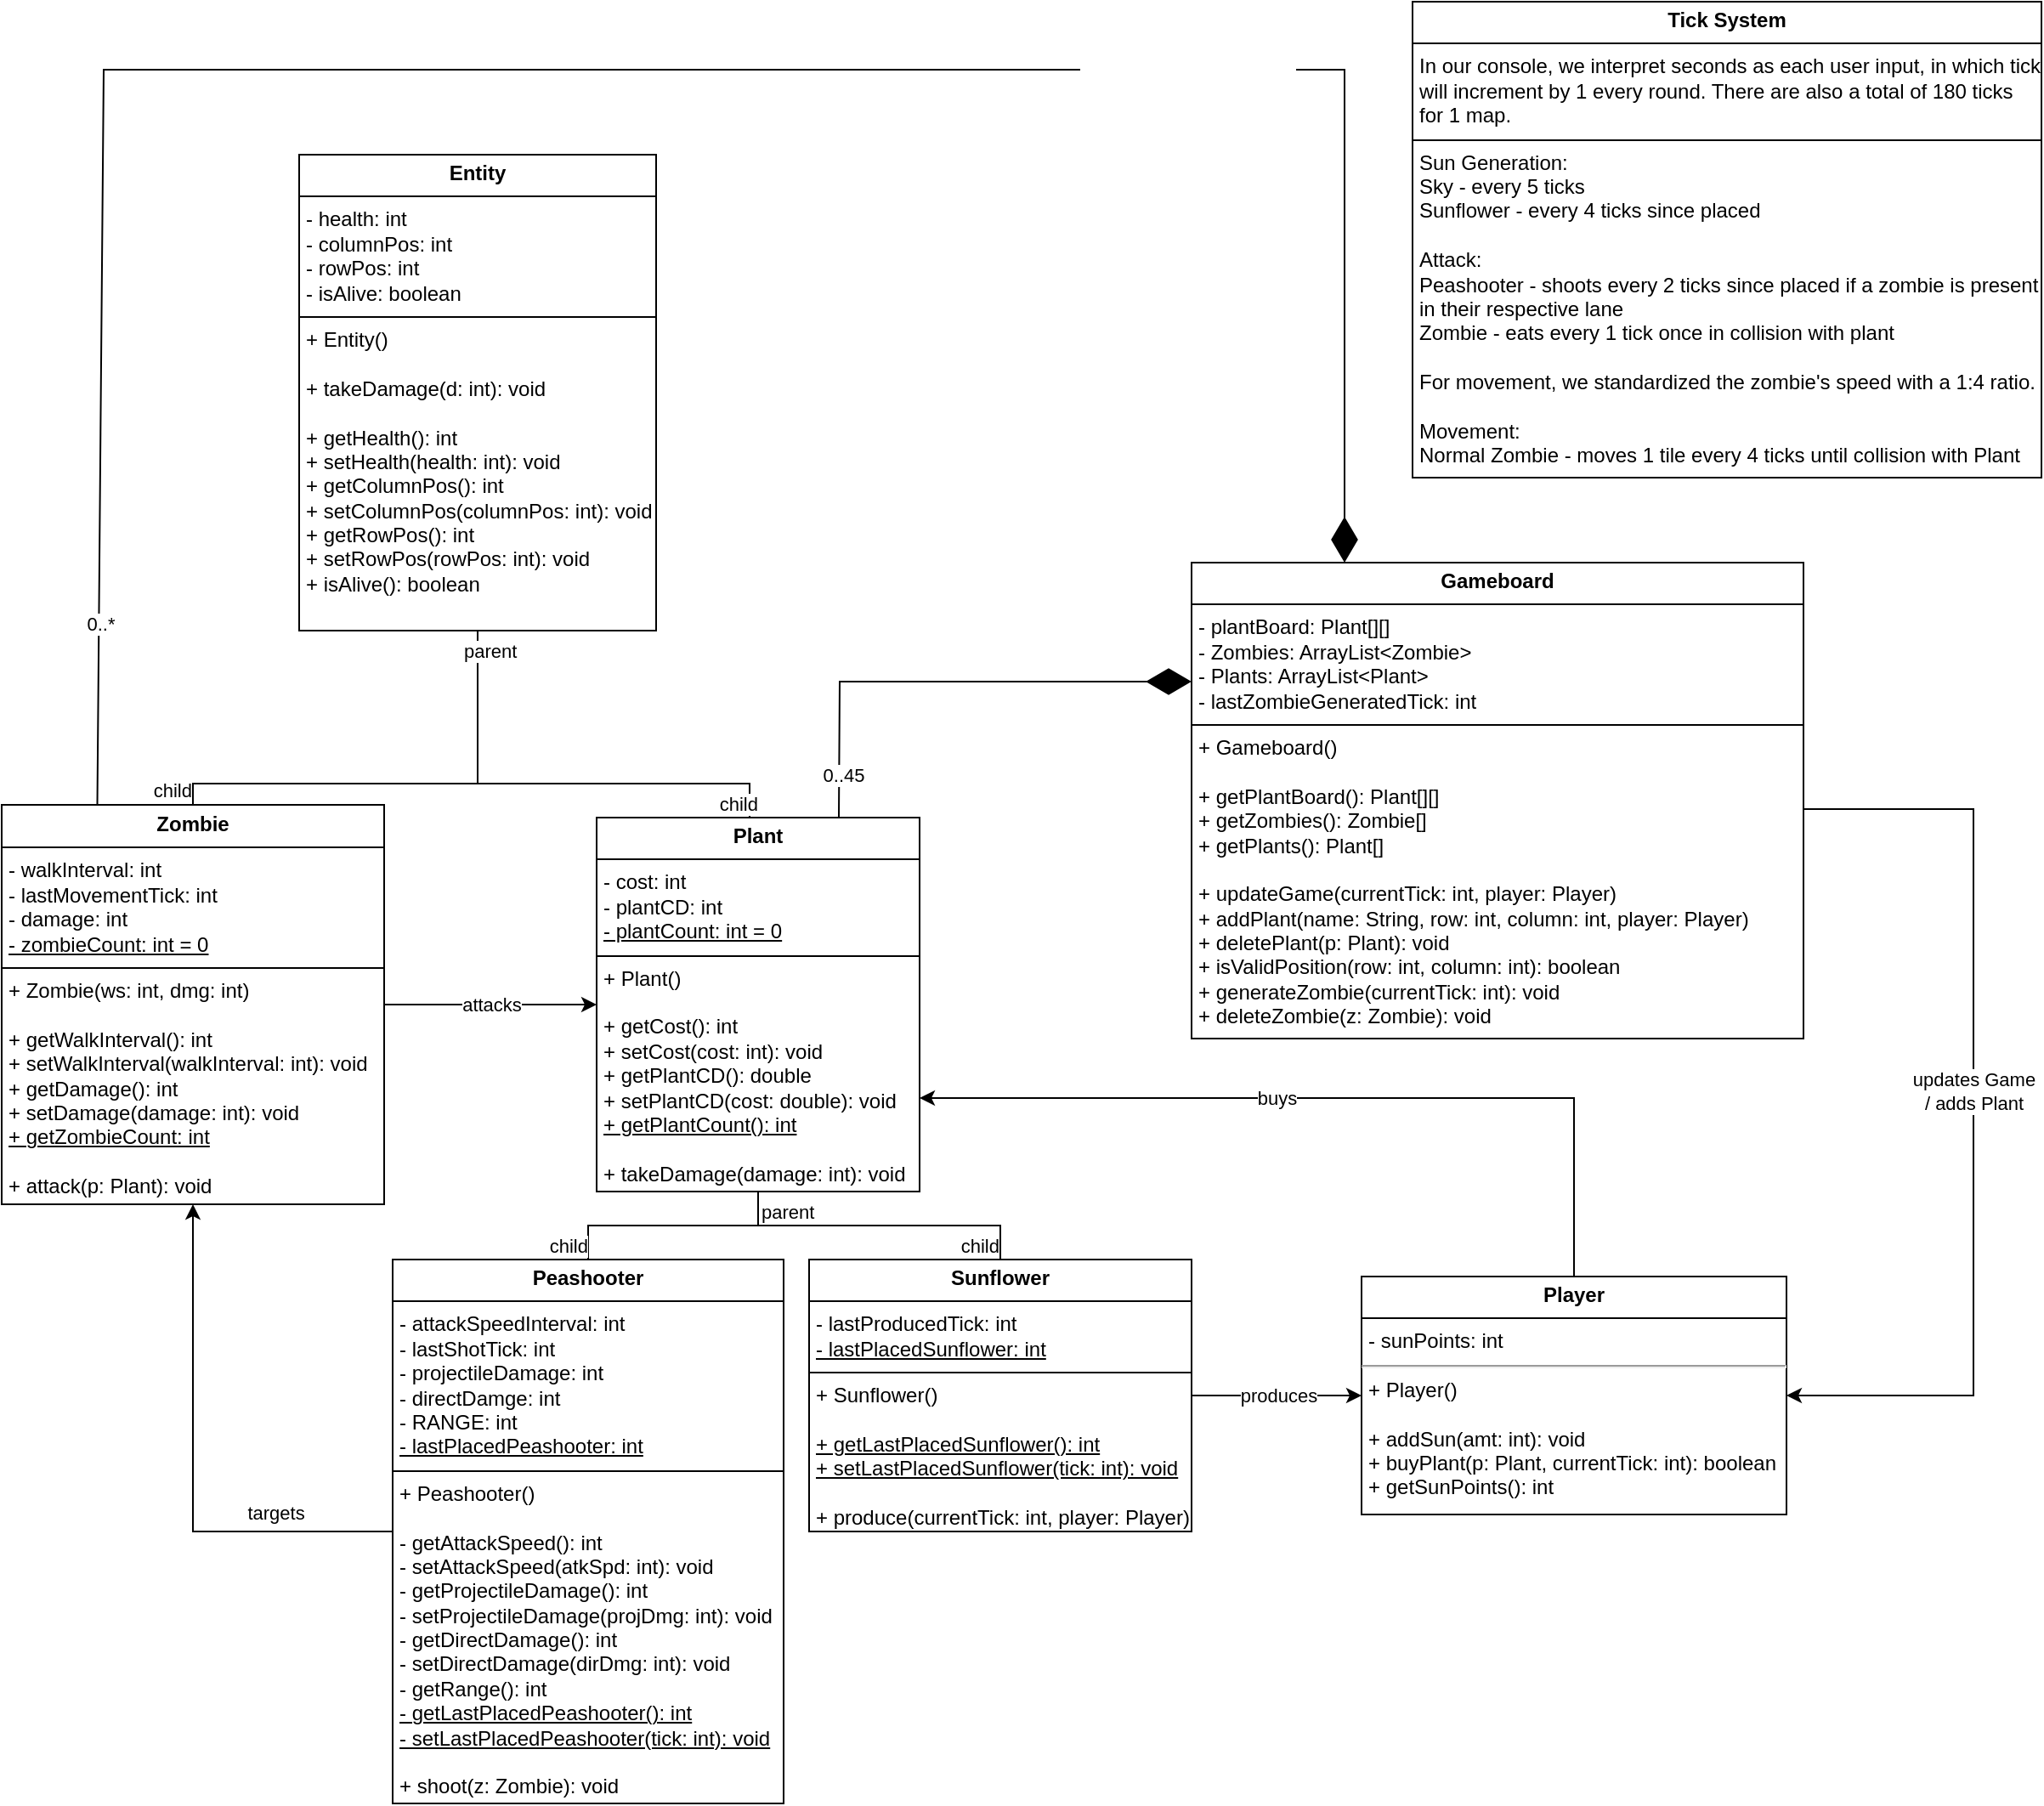 <mxfile version="27.1.6">
  <diagram name="Page-1" id="AuNc6BZO7mdUp554OBDK">
    <mxGraphModel dx="1592" dy="1079" grid="1" gridSize="10" guides="1" tooltips="1" connect="1" arrows="1" fold="1" page="1" pageScale="1" pageWidth="850" pageHeight="1100" math="0" shadow="0">
      <root>
        <mxCell id="0" />
        <mxCell id="1" parent="0" />
        <mxCell id="_mTOTLMzt6c6n2JIkeBS-13" style="edgeStyle=orthogonalEdgeStyle;rounded=0;orthogonalLoop=1;jettySize=auto;html=1;" parent="1" source="D2L2RN3ftPsfoAhuBLj_-5" target="D2L2RN3ftPsfoAhuBLj_-6" edge="1">
          <mxGeometry relative="1" as="geometry" />
        </mxCell>
        <mxCell id="_mTOTLMzt6c6n2JIkeBS-14" value="attacks" style="edgeLabel;html=1;align=center;verticalAlign=middle;resizable=0;points=[];" parent="_mTOTLMzt6c6n2JIkeBS-13" vertex="1" connectable="0">
          <mxGeometry x="-0.001" relative="1" as="geometry">
            <mxPoint as="offset" />
          </mxGeometry>
        </mxCell>
        <mxCell id="D2L2RN3ftPsfoAhuBLj_-5" value="&lt;p style=&quot;margin:0px;margin-top:4px;text-align:center;&quot;&gt;&lt;b&gt;Zombie&lt;/b&gt;&lt;/p&gt;&lt;hr size=&quot;1&quot; style=&quot;border-style:solid;&quot;&gt;&lt;p style=&quot;margin:0px;margin-left:4px;&quot;&gt;- walkInterval: int&lt;/p&gt;&lt;p style=&quot;margin:0px;margin-left:4px;&quot;&gt;- lastMovementTick: int&lt;/p&gt;&lt;p style=&quot;margin:0px;margin-left:4px;&quot;&gt;- damage: int&lt;/p&gt;&lt;p style=&quot;margin:0px;margin-left:4px;&quot;&gt;&lt;u&gt;- zombieCount: int = 0&lt;/u&gt;&lt;/p&gt;&lt;hr size=&quot;1&quot; style=&quot;border-style:solid;&quot;&gt;&lt;p style=&quot;margin:0px;margin-left:4px;&quot;&gt;+ Zombie(ws: int, dmg: int)&lt;/p&gt;&lt;p style=&quot;margin:0px;margin-left:4px;&quot;&gt;&lt;br&gt;&lt;/p&gt;&lt;p style=&quot;margin:0px;margin-left:4px;&quot;&gt;+ getWalkInterval(): int&lt;/p&gt;&lt;p style=&quot;margin:0px;margin-left:4px;&quot;&gt;+ setWalkInterval(walkInterval: int): void&lt;/p&gt;&lt;p style=&quot;margin: 0px 0px 0px 4px;&quot;&gt;+ getDamage(): int&lt;/p&gt;&lt;p style=&quot;margin: 0px 0px 0px 4px;&quot;&gt;+ setDamage(damage: int): void&lt;/p&gt;&lt;p style=&quot;margin: 0px 0px 0px 4px;&quot;&gt;&lt;u&gt;+ getZombieCount: int&lt;/u&gt;&lt;br&gt;&lt;/p&gt;&lt;p style=&quot;margin: 0px 0px 0px 4px;&quot;&gt;&lt;br&gt;&lt;/p&gt;&lt;p style=&quot;margin: 0px 0px 0px 4px;&quot;&gt;+ attack(p: Plant): void&lt;/p&gt;" style="verticalAlign=top;align=left;overflow=fill;html=1;whiteSpace=wrap;" parent="1" vertex="1">
          <mxGeometry x="240" y="512.5" width="225" height="235" as="geometry" />
        </mxCell>
        <mxCell id="D2L2RN3ftPsfoAhuBLj_-6" value="&lt;p style=&quot;margin:0px;margin-top:4px;text-align:center;&quot;&gt;&lt;b&gt;Plant&lt;/b&gt;&lt;/p&gt;&lt;hr size=&quot;1&quot; style=&quot;border-style:solid;&quot;&gt;&lt;p style=&quot;margin:0px;margin-left:4px;&quot;&gt;- cost: int&lt;/p&gt;&lt;p style=&quot;margin:0px;margin-left:4px;&quot;&gt;- plantCD: int&lt;/p&gt;&lt;p style=&quot;margin:0px;margin-left:4px;&quot;&gt;&lt;u&gt;- plantCount: int = 0&lt;/u&gt;&lt;/p&gt;&lt;hr size=&quot;1&quot; style=&quot;border-style:solid;&quot;&gt;&lt;p style=&quot;margin:0px;margin-left:4px;&quot;&gt;+ Plant()&lt;/p&gt;&lt;p style=&quot;margin:0px;margin-left:4px;&quot;&gt;&lt;br&gt;&lt;/p&gt;&lt;p style=&quot;margin:0px;margin-left:4px;&quot;&gt;+ getCost(): int&lt;/p&gt;&lt;p style=&quot;margin:0px;margin-left:4px;&quot;&gt;+ setCost(cost: int): void&lt;/p&gt;&lt;p style=&quot;margin: 0px 0px 0px 4px;&quot;&gt;+ getPlantCD(): double&lt;/p&gt;&lt;p style=&quot;margin: 0px 0px 0px 4px;&quot;&gt;+ setPlantCD(cost: double): void&lt;/p&gt;&lt;p style=&quot;margin: 0px 0px 0px 4px;&quot;&gt;&lt;u&gt;+ getPlantCount(): int&lt;/u&gt;&lt;br&gt;&lt;/p&gt;&lt;p style=&quot;margin: 0px 0px 0px 4px;&quot;&gt;&lt;br&gt;&lt;/p&gt;&lt;p style=&quot;margin: 0px 0px 0px 4px;&quot;&gt;+ takeDamage(damage: int): void&lt;/p&gt;" style="verticalAlign=top;align=left;overflow=fill;html=1;whiteSpace=wrap;" parent="1" vertex="1">
          <mxGeometry x="590" y="520" width="190" height="220" as="geometry" />
        </mxCell>
        <mxCell id="_mTOTLMzt6c6n2JIkeBS-1" style="edgeStyle=orthogonalEdgeStyle;rounded=0;orthogonalLoop=1;jettySize=auto;html=1;" parent="1" source="D2L2RN3ftPsfoAhuBLj_-7" target="D2L2RN3ftPsfoAhuBLj_-12" edge="1">
          <mxGeometry relative="1" as="geometry" />
        </mxCell>
        <mxCell id="_mTOTLMzt6c6n2JIkeBS-2" value="produces" style="edgeLabel;html=1;align=center;verticalAlign=middle;resizable=0;points=[];" parent="_mTOTLMzt6c6n2JIkeBS-1" vertex="1" connectable="0">
          <mxGeometry x="0.008" y="2" relative="1" as="geometry">
            <mxPoint y="2" as="offset" />
          </mxGeometry>
        </mxCell>
        <mxCell id="D2L2RN3ftPsfoAhuBLj_-7" value="&lt;p style=&quot;margin:0px;margin-top:4px;text-align:center;&quot;&gt;&lt;b&gt;Sunflower&lt;/b&gt;&lt;/p&gt;&lt;hr size=&quot;1&quot; style=&quot;border-style:solid;&quot;&gt;&lt;p style=&quot;margin:0px;margin-left:4px;&quot;&gt;- lastProducedTick: int&lt;/p&gt;&lt;p style=&quot;margin:0px;margin-left:4px;&quot;&gt;&lt;u&gt;- lastPlacedSunflower: int&lt;/u&gt;&lt;/p&gt;&lt;hr size=&quot;1&quot; style=&quot;border-style:solid;&quot;&gt;&lt;p style=&quot;margin:0px;margin-left:4px;&quot;&gt;+ Sunflower()&lt;/p&gt;&lt;p style=&quot;margin:0px;margin-left:4px;&quot;&gt;&lt;br&gt;&lt;/p&gt;&lt;p style=&quot;margin:0px;margin-left:4px;&quot;&gt;&lt;u&gt;+ getLastPlacedSunflower(): int&lt;/u&gt;&lt;/p&gt;&lt;p style=&quot;margin:0px;margin-left:4px;&quot;&gt;&lt;u&gt;+ setLastPlacedSunflower(tick: int): void&lt;/u&gt;&lt;/p&gt;&lt;p style=&quot;margin:0px;margin-left:4px;&quot;&gt;&lt;br&gt;&lt;/p&gt;&lt;p style=&quot;margin:0px;margin-left:4px;&quot;&gt;+ produce(currentTick: int, player: Player)&lt;/p&gt;&lt;p style=&quot;margin:0px;margin-left:4px;&quot;&gt;&lt;br&gt;&lt;/p&gt;&lt;p style=&quot;margin:0px;margin-left:4px;&quot;&gt;&lt;br&gt;&lt;/p&gt;" style="verticalAlign=top;align=left;overflow=fill;html=1;whiteSpace=wrap;" parent="1" vertex="1">
          <mxGeometry x="715" y="780" width="225" height="160" as="geometry" />
        </mxCell>
        <mxCell id="D2L2RN3ftPsfoAhuBLj_-8" value="&lt;p style=&quot;margin:0px;margin-top:4px;text-align:center;&quot;&gt;&lt;b&gt;Entity&lt;/b&gt;&lt;/p&gt;&lt;hr size=&quot;1&quot; style=&quot;border-style:solid;&quot;&gt;&lt;p style=&quot;margin:0px;margin-left:4px;&quot;&gt;- health: int&lt;/p&gt;&lt;p style=&quot;margin:0px;margin-left:4px;&quot;&gt;- columnPos: int&lt;/p&gt;&lt;p style=&quot;margin:0px;margin-left:4px;&quot;&gt;- rowPos: int&lt;/p&gt;&lt;p style=&quot;margin:0px;margin-left:4px;&quot;&gt;- isAlive: boolean&lt;/p&gt;&lt;hr size=&quot;1&quot; style=&quot;border-style:solid;&quot;&gt;&lt;p style=&quot;margin:0px;margin-left:4px;&quot;&gt;+ Entity()&lt;/p&gt;&lt;p style=&quot;margin:0px;margin-left:4px;&quot;&gt;&lt;br&gt;&lt;/p&gt;&lt;p style=&quot;margin:0px;margin-left:4px;&quot;&gt;+ takeDamage(d: int): void&lt;/p&gt;&lt;p style=&quot;margin:0px;margin-left:4px;&quot;&gt;&lt;br&gt;&lt;/p&gt;&lt;p style=&quot;margin:0px;margin-left:4px;&quot;&gt;+ getHealth(): int&lt;/p&gt;&lt;p style=&quot;margin:0px;margin-left:4px;&quot;&gt;+ setHealth(health: int): void&lt;/p&gt;&lt;p style=&quot;margin: 0px 0px 0px 4px;&quot;&gt;+ getColumnPos(): int&lt;/p&gt;&lt;p style=&quot;margin: 0px 0px 0px 4px;&quot;&gt;+ setColumnPos(columnPos: int): void&lt;/p&gt;&lt;p style=&quot;margin: 0px 0px 0px 4px;&quot;&gt;+ getRowPos(): int&lt;/p&gt;&lt;p style=&quot;margin: 0px 0px 0px 4px;&quot;&gt;+ setRowPos(rowPos: int): void&lt;/p&gt;&lt;p style=&quot;margin: 0px 0px 0px 4px;&quot;&gt;+ isAlive(): boolean&lt;/p&gt;" style="verticalAlign=top;align=left;overflow=fill;html=1;whiteSpace=wrap;" parent="1" vertex="1">
          <mxGeometry x="415" y="130" width="210" height="280" as="geometry" />
        </mxCell>
        <mxCell id="D2L2RN3ftPsfoAhuBLj_-9" style="edgeStyle=orthogonalEdgeStyle;rounded=0;orthogonalLoop=1;jettySize=auto;html=1;entryX=0.5;entryY=1;entryDx=0;entryDy=0;" parent="1" source="D2L2RN3ftPsfoAhuBLj_-11" target="D2L2RN3ftPsfoAhuBLj_-5" edge="1">
          <mxGeometry relative="1" as="geometry">
            <mxPoint x="368" y="680" as="targetPoint" />
          </mxGeometry>
        </mxCell>
        <mxCell id="D2L2RN3ftPsfoAhuBLj_-10" value="targets" style="edgeLabel;html=1;align=center;verticalAlign=middle;resizable=0;points=[];" parent="D2L2RN3ftPsfoAhuBLj_-9" connectable="0" vertex="1">
          <mxGeometry x="-0.031" y="-1" relative="1" as="geometry">
            <mxPoint x="47" y="21" as="offset" />
          </mxGeometry>
        </mxCell>
        <mxCell id="D2L2RN3ftPsfoAhuBLj_-11" value="&lt;p style=&quot;margin:0px;margin-top:4px;text-align:center;&quot;&gt;&lt;b&gt;Peashooter&lt;/b&gt;&lt;/p&gt;&lt;hr size=&quot;1&quot; style=&quot;border-style:solid;&quot;&gt;&lt;p style=&quot;margin:0px;margin-left:4px;&quot;&gt;- attackSpeedInterval: int&lt;/p&gt;&lt;p style=&quot;margin:0px;margin-left:4px;&quot;&gt;- lastShotTick: int&lt;/p&gt;&lt;p style=&quot;margin:0px;margin-left:4px;&quot;&gt;- projectileDamage: int&lt;/p&gt;&lt;p style=&quot;margin:0px;margin-left:4px;&quot;&gt;- directDamge: int&lt;/p&gt;&lt;p style=&quot;margin:0px;margin-left:4px;&quot;&gt;- RANGE: int&lt;/p&gt;&lt;p style=&quot;margin:0px;margin-left:4px;&quot;&gt;&lt;u&gt;- lastPlacedPeashooter: int&lt;/u&gt;&lt;/p&gt;&lt;hr size=&quot;1&quot; style=&quot;border-style:solid;&quot;&gt;&lt;p style=&quot;margin:0px;margin-left:4px;&quot;&gt;+ Peashooter()&lt;/p&gt;&lt;p style=&quot;margin:0px;margin-left:4px;&quot;&gt;&lt;br&gt;&lt;/p&gt;&lt;p style=&quot;margin: 0px 0px 0px 4px;&quot;&gt;- getAttackSpeed(): int&lt;/p&gt;&lt;p style=&quot;margin: 0px 0px 0px 4px;&quot;&gt;- setAttackSpeed(atkSpd: int): void&lt;/p&gt;&lt;p style=&quot;margin: 0px 0px 0px 4px;&quot;&gt;- getProjectileDamage(): int&lt;/p&gt;&lt;p style=&quot;margin: 0px 0px 0px 4px;&quot;&gt;- setProjectileDamage(projDmg: int): void&lt;/p&gt;&lt;p style=&quot;margin: 0px 0px 0px 4px;&quot;&gt;- getDirectDamage(): int&lt;/p&gt;&lt;p style=&quot;margin: 0px 0px 0px 4px;&quot;&gt;- setDirectDamage(dirDmg: int): void&lt;/p&gt;&lt;p style=&quot;margin: 0px 0px 0px 4px;&quot;&gt;&lt;span style=&quot;background-color: transparent; color: light-dark(rgb(0, 0, 0), rgb(255, 255, 255));&quot;&gt;- getRange(): int&lt;/span&gt;&lt;/p&gt;&lt;p style=&quot;margin: 0px 0px 0px 4px;&quot;&gt;&lt;span style=&quot;background-color: transparent; color: light-dark(rgb(0, 0, 0), rgb(255, 255, 255));&quot;&gt;&lt;u&gt;- getLastPlacedPeashooter(): int&lt;/u&gt;&lt;/span&gt;&lt;/p&gt;&lt;p style=&quot;margin: 0px 0px 0px 4px;&quot;&gt;&lt;u&gt;- setLastPlacedPeashooter(tick: int): void&lt;/u&gt;&lt;span style=&quot;background-color: transparent; color: light-dark(rgb(0, 0, 0), rgb(255, 255, 255));&quot;&gt;&lt;br&gt;&lt;/span&gt;&lt;/p&gt;&lt;p style=&quot;margin: 0px 0px 0px 4px;&quot;&gt;&lt;span style=&quot;background-color: transparent; color: light-dark(rgb(0, 0, 0), rgb(255, 255, 255));&quot;&gt;&lt;br&gt;&lt;/span&gt;&lt;/p&gt;&lt;p style=&quot;margin: 0px 0px 0px 4px;&quot;&gt;+ shoot(z: Zombie): void&lt;/p&gt;" style="verticalAlign=top;align=left;overflow=fill;html=1;whiteSpace=wrap;" parent="1" vertex="1">
          <mxGeometry x="470" y="780" width="230" height="320" as="geometry" />
        </mxCell>
        <mxCell id="_mTOTLMzt6c6n2JIkeBS-3" style="edgeStyle=orthogonalEdgeStyle;rounded=0;orthogonalLoop=1;jettySize=auto;html=1;exitX=1;exitY=0.5;exitDx=0;exitDy=0;entryX=1;entryY=0.5;entryDx=0;entryDy=0;" parent="1" source="D2L2RN3ftPsfoAhuBLj_-25" target="D2L2RN3ftPsfoAhuBLj_-12" edge="1">
          <mxGeometry relative="1" as="geometry">
            <mxPoint x="1330" y="620" as="targetPoint" />
            <Array as="points">
              <mxPoint x="1300" y="515" />
              <mxPoint x="1400" y="515" />
              <mxPoint x="1400" y="860" />
            </Array>
          </mxGeometry>
        </mxCell>
        <mxCell id="_mTOTLMzt6c6n2JIkeBS-4" value="updates Game&lt;div&gt;/ adds Plant&lt;/div&gt;" style="edgeLabel;html=1;align=center;verticalAlign=middle;resizable=0;points=[];" parent="_mTOTLMzt6c6n2JIkeBS-3" vertex="1" connectable="0">
          <mxGeometry x="-0.43" y="4" relative="1" as="geometry">
            <mxPoint x="-4" y="111" as="offset" />
          </mxGeometry>
        </mxCell>
        <mxCell id="_mTOTLMzt6c6n2JIkeBS-5" style="edgeStyle=orthogonalEdgeStyle;rounded=0;orthogonalLoop=1;jettySize=auto;html=1;entryX=1;entryY=0.75;entryDx=0;entryDy=0;exitX=0.5;exitY=0;exitDx=0;exitDy=0;" parent="1" source="D2L2RN3ftPsfoAhuBLj_-12" target="D2L2RN3ftPsfoAhuBLj_-6" edge="1">
          <mxGeometry relative="1" as="geometry">
            <mxPoint x="810" y="640" as="targetPoint" />
            <Array as="points">
              <mxPoint x="1165" y="685" />
            </Array>
          </mxGeometry>
        </mxCell>
        <mxCell id="_mTOTLMzt6c6n2JIkeBS-6" value="buys" style="edgeLabel;html=1;align=center;verticalAlign=middle;resizable=0;points=[];" parent="_mTOTLMzt6c6n2JIkeBS-5" vertex="1" connectable="0">
          <mxGeometry x="-0.152" y="-5" relative="1" as="geometry">
            <mxPoint x="-72" y="5" as="offset" />
          </mxGeometry>
        </mxCell>
        <mxCell id="D2L2RN3ftPsfoAhuBLj_-12" value="&lt;p style=&quot;margin:0px;margin-top:4px;text-align:center;&quot;&gt;&lt;b&gt;Player&lt;/b&gt;&lt;/p&gt;&lt;hr size=&quot;1&quot; style=&quot;border-style:solid;&quot;&gt;&lt;p style=&quot;margin:0px;margin-left:4px;&quot;&gt;&lt;span style=&quot;background-color: transparent; color: light-dark(rgb(0, 0, 0), rgb(255, 255, 255));&quot;&gt;- sunPoints: int&lt;/span&gt;&lt;/p&gt;&lt;hr&gt;&lt;p style=&quot;margin:0px;margin-left:4px;&quot;&gt;+ Player()&lt;/p&gt;&lt;p style=&quot;margin:0px;margin-left:4px;&quot;&gt;&lt;br&gt;&lt;/p&gt;&lt;p style=&quot;margin:0px;margin-left:4px;&quot;&gt;+ addSun(amt: int): void&lt;/p&gt;&lt;p style=&quot;margin:0px;margin-left:4px;&quot;&gt;+ buyPlant(p: Plant, currentTick: int): boolean&lt;/p&gt;&lt;p style=&quot;margin:0px;margin-left:4px;&quot;&gt;+ getSunPoints(): int&lt;/p&gt;&lt;p style=&quot;margin:0px;margin-left:4px;&quot;&gt;&lt;br&gt;&lt;/p&gt;" style="verticalAlign=top;align=left;overflow=fill;html=1;whiteSpace=wrap;" parent="1" vertex="1">
          <mxGeometry x="1040" y="790" width="250" height="140" as="geometry" />
        </mxCell>
        <mxCell id="D2L2RN3ftPsfoAhuBLj_-13" value="" style="endArrow=none;html=1;edgeStyle=orthogonalEdgeStyle;rounded=0;exitX=0.5;exitY=1;exitDx=0;exitDy=0;entryX=0.5;entryY=0;entryDx=0;entryDy=0;" parent="1" source="D2L2RN3ftPsfoAhuBLj_-8" target="D2L2RN3ftPsfoAhuBLj_-6" edge="1">
          <mxGeometry relative="1" as="geometry">
            <mxPoint x="555" y="484.5" as="sourcePoint" />
            <mxPoint x="715" y="484.5" as="targetPoint" />
            <Array as="points">
              <mxPoint x="520" y="500" />
              <mxPoint x="680" y="500" />
            </Array>
          </mxGeometry>
        </mxCell>
        <mxCell id="D2L2RN3ftPsfoAhuBLj_-15" value="child" style="edgeLabel;resizable=0;html=1;align=right;verticalAlign=bottom;" parent="D2L2RN3ftPsfoAhuBLj_-13" connectable="0" vertex="1">
          <mxGeometry x="1" relative="1" as="geometry" />
        </mxCell>
        <mxCell id="D2L2RN3ftPsfoAhuBLj_-16" value="" style="endArrow=none;html=1;edgeStyle=orthogonalEdgeStyle;rounded=0;exitX=0.5;exitY=1;exitDx=0;exitDy=0;entryX=0.5;entryY=0;entryDx=0;entryDy=0;" parent="1" source="D2L2RN3ftPsfoAhuBLj_-8" target="D2L2RN3ftPsfoAhuBLj_-5" edge="1">
          <mxGeometry relative="1" as="geometry">
            <mxPoint x="520" y="470" as="sourcePoint" />
            <mxPoint x="683" y="560" as="targetPoint" />
            <Array as="points">
              <mxPoint x="510" y="500" />
              <mxPoint x="368" y="500" />
            </Array>
          </mxGeometry>
        </mxCell>
        <mxCell id="D2L2RN3ftPsfoAhuBLj_-17" value="parent" style="edgeLabel;resizable=0;html=1;align=left;verticalAlign=bottom;" parent="D2L2RN3ftPsfoAhuBLj_-16" connectable="0" vertex="1">
          <mxGeometry x="-1" relative="1" as="geometry">
            <mxPoint x="-10" y="20" as="offset" />
          </mxGeometry>
        </mxCell>
        <mxCell id="D2L2RN3ftPsfoAhuBLj_-18" value="child" style="edgeLabel;resizable=0;html=1;align=right;verticalAlign=bottom;" parent="D2L2RN3ftPsfoAhuBLj_-16" connectable="0" vertex="1">
          <mxGeometry x="1" relative="1" as="geometry" />
        </mxCell>
        <mxCell id="D2L2RN3ftPsfoAhuBLj_-19" value="" style="endArrow=none;html=1;edgeStyle=orthogonalEdgeStyle;rounded=0;exitX=0.5;exitY=1;exitDx=0;exitDy=0;entryX=0.5;entryY=0;entryDx=0;entryDy=0;" parent="1" source="D2L2RN3ftPsfoAhuBLj_-6" target="D2L2RN3ftPsfoAhuBLj_-11" edge="1">
          <mxGeometry relative="1" as="geometry">
            <mxPoint x="652" y="660" as="sourcePoint" />
            <mxPoint x="510" y="750" as="targetPoint" />
          </mxGeometry>
        </mxCell>
        <mxCell id="D2L2RN3ftPsfoAhuBLj_-20" value="parent" style="edgeLabel;resizable=0;html=1;align=left;verticalAlign=bottom;" parent="D2L2RN3ftPsfoAhuBLj_-19" connectable="0" vertex="1">
          <mxGeometry x="-1" relative="1" as="geometry">
            <mxPoint y="20" as="offset" />
          </mxGeometry>
        </mxCell>
        <mxCell id="D2L2RN3ftPsfoAhuBLj_-21" value="child" style="edgeLabel;resizable=0;html=1;align=right;verticalAlign=bottom;" parent="D2L2RN3ftPsfoAhuBLj_-19" connectable="0" vertex="1">
          <mxGeometry x="1" relative="1" as="geometry" />
        </mxCell>
        <mxCell id="D2L2RN3ftPsfoAhuBLj_-22" value="" style="endArrow=none;html=1;edgeStyle=orthogonalEdgeStyle;rounded=0;exitX=0.5;exitY=1;exitDx=0;exitDy=0;entryX=0.5;entryY=0;entryDx=0;entryDy=0;" parent="1" source="D2L2RN3ftPsfoAhuBLj_-6" target="D2L2RN3ftPsfoAhuBLj_-7" edge="1">
          <mxGeometry relative="1" as="geometry">
            <mxPoint x="683" y="670" as="sourcePoint" />
            <mxPoint x="563" y="720" as="targetPoint" />
          </mxGeometry>
        </mxCell>
        <mxCell id="D2L2RN3ftPsfoAhuBLj_-24" value="child" style="edgeLabel;resizable=0;html=1;align=right;verticalAlign=bottom;" parent="D2L2RN3ftPsfoAhuBLj_-22" connectable="0" vertex="1">
          <mxGeometry x="1" relative="1" as="geometry" />
        </mxCell>
        <mxCell id="D2L2RN3ftPsfoAhuBLj_-25" value="&lt;p style=&quot;margin:0px;margin-top:4px;text-align:center;&quot;&gt;&lt;b&gt;Gameboard&lt;/b&gt;&lt;/p&gt;&lt;hr size=&quot;1&quot; style=&quot;border-style:solid;&quot;&gt;&lt;p style=&quot;margin:0px;margin-left:4px;&quot;&gt;&lt;span style=&quot;background-color: transparent; color: light-dark(rgb(0, 0, 0), rgb(255, 255, 255));&quot;&gt;- plantBoard: Plant[][]&lt;/span&gt;&lt;/p&gt;&lt;p style=&quot;margin:0px;margin-left:4px;&quot;&gt;- Zombies: ArrayList&amp;lt;Zombie&amp;gt;&lt;/p&gt;&lt;p style=&quot;margin:0px;margin-left:4px;&quot;&gt;- Plants: ArrayList&amp;lt;Plant&amp;gt;&lt;/p&gt;&lt;p style=&quot;margin:0px;margin-left:4px;&quot;&gt;- lastZombieGeneratedTick: int&lt;/p&gt;&lt;hr size=&quot;1&quot; style=&quot;border-style:solid;&quot;&gt;&lt;p style=&quot;margin:0px;margin-left:4px;&quot;&gt;+ Gameboard()&lt;/p&gt;&lt;p style=&quot;margin:0px;margin-left:4px;&quot;&gt;&lt;br&gt;&lt;/p&gt;&lt;p style=&quot;margin:0px;margin-left:4px;&quot;&gt;+ getPlantBoard(): Plant[][]&lt;/p&gt;&lt;p style=&quot;margin:0px;margin-left:4px;&quot;&gt;+ getZombies(): Zombie[]&lt;/p&gt;&lt;p style=&quot;margin:0px;margin-left:4px;&quot;&gt;+ getPlants(): Plant[]&lt;/p&gt;&lt;p style=&quot;margin:0px;margin-left:4px;&quot;&gt;&lt;br&gt;&lt;/p&gt;&lt;p style=&quot;margin:0px;margin-left:4px;&quot;&gt;&lt;span style=&quot;white-space-collapse: preserve;&quot;&gt;+ updateGame(currentTick: int, player: Player)&lt;/span&gt;&lt;/p&gt;&lt;p style=&quot;margin:0px;margin-left:4px;&quot;&gt;&lt;span style=&quot;white-space-collapse: preserve;&quot; class=&quot;x3jgonx&quot;&gt;+ addPlant(name: String, row: int, column: int, player: Player)&lt;/span&gt;&lt;/p&gt;&lt;p style=&quot;margin:0px;margin-left:4px;&quot;&gt;&lt;span style=&quot;white-space-collapse: preserve;&quot; class=&quot;x3jgonx&quot;&gt;+ deletePlant(p: Plant): void&lt;/span&gt;&lt;/p&gt;&lt;p style=&quot;margin:0px;margin-left:4px;&quot;&gt;&lt;span style=&quot;white-space-collapse: preserve;&quot; class=&quot;x3jgonx&quot;&gt;+ isValidPosition(row: int, column: int): boolean&lt;/span&gt;&lt;/p&gt;&lt;p style=&quot;margin:0px;margin-left:4px;&quot;&gt;+ generateZombie(currentTick: int): void&lt;/p&gt;&lt;p style=&quot;margin:0px;margin-left:4px;&quot;&gt;+ deleteZombie(z: Zombie): void&lt;/p&gt;" style="verticalAlign=top;align=left;overflow=fill;html=1;whiteSpace=wrap;" parent="1" vertex="1">
          <mxGeometry x="940" y="370" width="360" height="280" as="geometry" />
        </mxCell>
        <mxCell id="D2L2RN3ftPsfoAhuBLj_-34" value="&lt;p style=&quot;margin:0px;margin-top:4px;text-align:center;&quot;&gt;&lt;b&gt;Tick System&lt;/b&gt;&lt;/p&gt;&lt;hr size=&quot;1&quot; style=&quot;border-style:solid;&quot;&gt;&lt;p style=&quot;margin:0px;margin-left:4px;&quot;&gt;In our console, we interpret seconds as each user input, in which tick will increment by 1 every round. There are also a total of 180 ticks for 1 map.&lt;/p&gt;&lt;hr size=&quot;1&quot; style=&quot;border-style:solid;&quot;&gt;&lt;p style=&quot;margin:0px;margin-left:4px;&quot;&gt;Sun Generation:&lt;/p&gt;&lt;p style=&quot;margin:0px;margin-left:4px;&quot;&gt;Sky - every 5 ticks&lt;/p&gt;&lt;p style=&quot;margin:0px;margin-left:4px;&quot;&gt;Sunflower - every 4 ticks since placed&lt;/p&gt;&lt;p style=&quot;margin:0px;margin-left:4px;&quot;&gt;&lt;br&gt;&lt;/p&gt;&lt;p style=&quot;margin:0px;margin-left:4px;&quot;&gt;Attack:&lt;/p&gt;&lt;p style=&quot;margin:0px;margin-left:4px;&quot;&gt;Peashooter - shoots every 2 ticks since placed if a zombie is present in their respective lane&lt;/p&gt;&lt;p style=&quot;margin:0px;margin-left:4px;&quot;&gt;Zombie - eats every 1 tick once in collision with plant&lt;/p&gt;&lt;p style=&quot;margin:0px;margin-left:4px;&quot;&gt;&lt;br&gt;&lt;/p&gt;&lt;p style=&quot;margin:0px;margin-left:4px;&quot;&gt;For movement, we standardized the zombie&#39;s speed with a 1:4 ratio.&amp;nbsp;&lt;/p&gt;&lt;p style=&quot;margin:0px;margin-left:4px;&quot;&gt;&lt;br&gt;&lt;/p&gt;&lt;p style=&quot;margin:0px;margin-left:4px;&quot;&gt;Movement:&lt;/p&gt;&lt;p style=&quot;margin:0px;margin-left:4px;&quot;&gt;Normal Zombie - moves 1 tile every 4 ticks until collision with Plant&lt;/p&gt;" style="verticalAlign=top;align=left;overflow=fill;html=1;whiteSpace=wrap;" parent="1" vertex="1">
          <mxGeometry x="1070" y="40" width="370" height="280" as="geometry" />
        </mxCell>
        <mxCell id="_mTOTLMzt6c6n2JIkeBS-7" value="" style="endArrow=diamondThin;endFill=1;endSize=24;html=1;rounded=0;exitX=0.75;exitY=0;exitDx=0;exitDy=0;entryX=0;entryY=0.25;entryDx=0;entryDy=0;" parent="1" source="D2L2RN3ftPsfoAhuBLj_-6" target="D2L2RN3ftPsfoAhuBLj_-25" edge="1">
          <mxGeometry width="160" relative="1" as="geometry">
            <mxPoint x="750" y="470" as="sourcePoint" />
            <mxPoint x="910" y="470" as="targetPoint" />
            <Array as="points">
              <mxPoint x="733" y="440" />
            </Array>
          </mxGeometry>
        </mxCell>
        <mxCell id="_mTOTLMzt6c6n2JIkeBS-8" value="0..45" style="edgeLabel;html=1;align=center;verticalAlign=middle;resizable=0;points=[];" parent="_mTOTLMzt6c6n2JIkeBS-7" vertex="1" connectable="0">
          <mxGeometry x="-0.823" y="-2" relative="1" as="geometry">
            <mxPoint as="offset" />
          </mxGeometry>
        </mxCell>
        <mxCell id="_mTOTLMzt6c6n2JIkeBS-9" value="" style="endArrow=diamondThin;endFill=1;endSize=24;html=1;rounded=0;exitX=0.25;exitY=0;exitDx=0;exitDy=0;entryX=0.25;entryY=0;entryDx=0;entryDy=0;" parent="1" source="D2L2RN3ftPsfoAhuBLj_-5" target="D2L2RN3ftPsfoAhuBLj_-25" edge="1">
          <mxGeometry width="160" relative="1" as="geometry">
            <mxPoint x="310" y="515" as="sourcePoint" />
            <mxPoint x="525" y="428" as="targetPoint" />
            <Array as="points">
              <mxPoint x="300" y="80" />
              <mxPoint x="1030" y="80" />
            </Array>
          </mxGeometry>
        </mxCell>
        <mxCell id="_mTOTLMzt6c6n2JIkeBS-10" value="0..*" style="edgeLabel;html=1;align=center;verticalAlign=middle;resizable=0;points=[];" parent="_mTOTLMzt6c6n2JIkeBS-9" vertex="1" connectable="0">
          <mxGeometry x="-0.823" y="-2" relative="1" as="geometry">
            <mxPoint x="-2" y="22" as="offset" />
          </mxGeometry>
        </mxCell>
      </root>
    </mxGraphModel>
  </diagram>
</mxfile>
